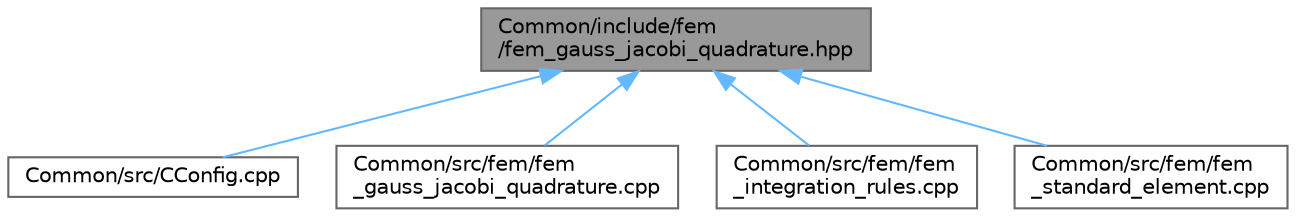 digraph "Common/include/fem/fem_gauss_jacobi_quadrature.hpp"
{
 // LATEX_PDF_SIZE
  bgcolor="transparent";
  edge [fontname=Helvetica,fontsize=10,labelfontname=Helvetica,labelfontsize=10];
  node [fontname=Helvetica,fontsize=10,shape=box,height=0.2,width=0.4];
  Node1 [id="Node000001",label="Common/include/fem\l/fem_gauss_jacobi_quadrature.hpp",height=0.2,width=0.4,color="gray40", fillcolor="grey60", style="filled", fontcolor="black",tooltip="Headers of the functions to compute the integration points of the Gauss Jacobi quadrature rules...."];
  Node1 -> Node2 [id="edge1_Node000001_Node000002",dir="back",color="steelblue1",style="solid",tooltip=" "];
  Node2 [id="Node000002",label="Common/src/CConfig.cpp",height=0.2,width=0.4,color="grey40", fillcolor="white", style="filled",URL="$CConfig_8cpp.html",tooltip="Main file for managing the config file."];
  Node1 -> Node3 [id="edge2_Node000001_Node000003",dir="back",color="steelblue1",style="solid",tooltip=" "];
  Node3 [id="Node000003",label="Common/src/fem/fem\l_gauss_jacobi_quadrature.cpp",height=0.2,width=0.4,color="grey40", fillcolor="white", style="filled",URL="$fem__gauss__jacobi__quadrature_8cpp.html",tooltip="Functions to compute the points and weights for the Gauss-Jacobi quadrature rules...."];
  Node1 -> Node4 [id="edge3_Node000001_Node000004",dir="back",color="steelblue1",style="solid",tooltip=" "];
  Node4 [id="Node000004",label="Common/src/fem/fem\l_integration_rules.cpp",height=0.2,width=0.4,color="grey40", fillcolor="white", style="filled",URL="$fem__integration__rules_8cpp.html",tooltip="FEM integration rules for the standard elements."];
  Node1 -> Node5 [id="edge4_Node000001_Node000005",dir="back",color="steelblue1",style="solid",tooltip=" "];
  Node5 [id="Node000005",label="Common/src/fem/fem\l_standard_element.cpp",height=0.2,width=0.4,color="grey40", fillcolor="white", style="filled",URL="$fem__standard__element_8cpp.html",tooltip="Functions for the FEM standard elements."];
}
